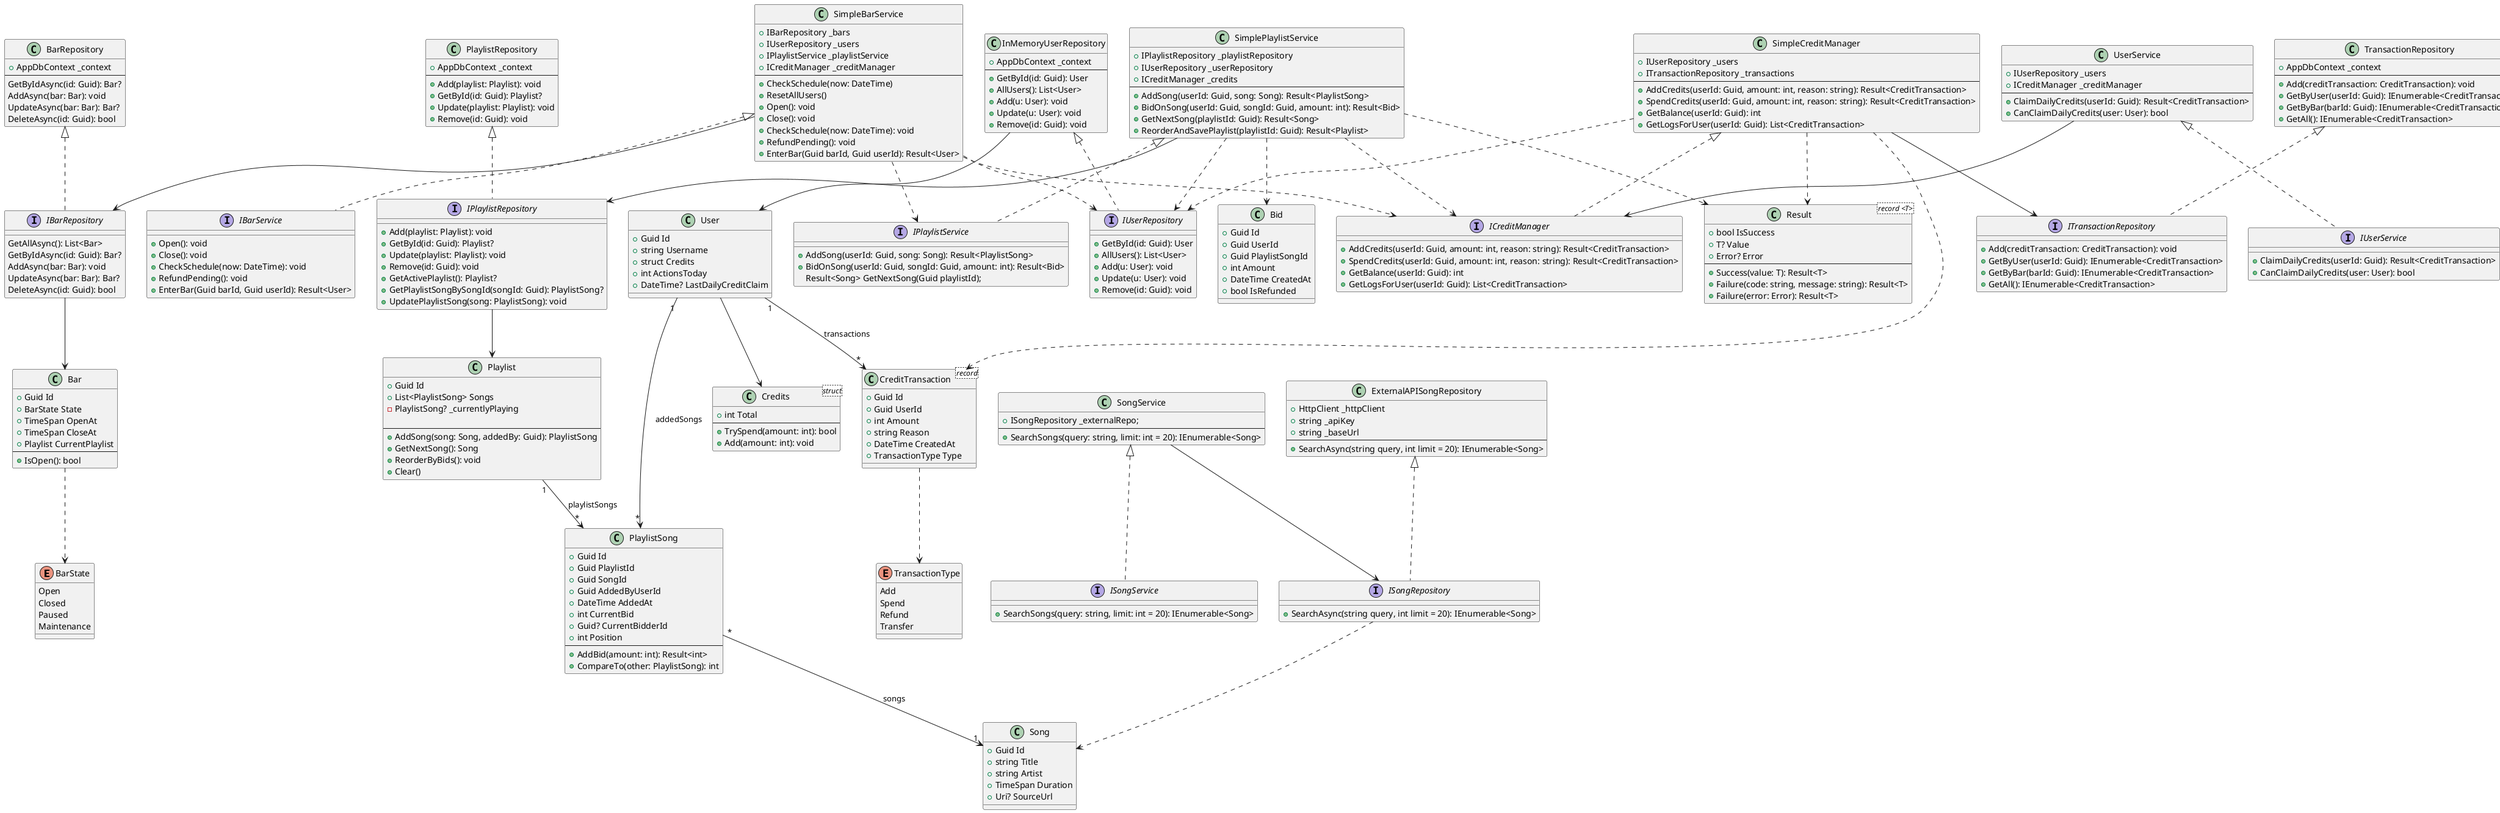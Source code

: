 @startuml Bar_Playlist_Credit_Economy_Simplified

' ===== ENUMS =====
enum BarState {
    Open
    Closed
    Paused
    Maintenance
}

enum TransactionType {
    Add
    Spend
    Refund
    Transfer
}

' ===== INTERFACES =====
interface IBarRepository {
    GetAllAsync(): List<Bar>
    GetByIdAsync(id: Guid): Bar?
    AddAsync(bar: Bar): void
    UpdateAsync(bar: Bar): Bar?
    DeleteAsync(id: Guid): bool
}
interface IUserRepository {
    +GetById(id: Guid): User
    +AllUsers(): List<User>
    +Add(u: User): void
    +Update(u: User): void
    +Remove(id: Guid): void
}

interface ITransactionRepository {
    +Add(creditTransaction: CreditTransaction): void
    +GetByUser(userId: Guid): IEnumerable<CreditTransaction>
    +GetByBar(barId: Guid): IEnumerable<CreditTransaction>
    +GetAll(): IEnumerable<CreditTransaction>
}

interface IPlaylistRepository {
    +Add(playlist: Playlist): void
    +GetById(id: Guid): Playlist? 
    +Update(playlist: Playlist): void
    +Remove(id: Guid): void
    +GetActivePlaylist(): Playlist?
    +GetPlaylistSongBySongId(songId: Guid): PlaylistSong?
    +UpdatePlaylistSong(song: PlaylistSong): void
}

interface ISongRepository {
    +SearchAsync(string query, int limit = 20): IEnumerable<Song>
}

interface ICreditManager {
    +AddCredits(userId: Guid, amount: int, reason: string): Result<CreditTransaction>
    +SpendCredits(userId: Guid, amount: int, reason: string): Result<CreditTransaction>
    +GetBalance(userId: Guid): int
    +GetLogsForUser(userId: Guid): List<CreditTransaction>
}

interface IPlaylistService {
    +AddSong(userId: Guid, song: Song): Result<PlaylistSong>
    +BidOnSong(userId: Guid, songId: Guid, amount: int): Result<Bid>
        Result<Song> GetNextSong(Guid playlistId);
}

interface IBarService {
    +Open(): void
    +Close(): void
    +CheckSchedule(now: DateTime): void
    +RefundPending(): void
    +EnterBar(Guid barId, Guid userId): Result<User>
}

interface ISongService {
    +SearchSongs(query: string, limit: int = 20): IEnumerable<Song>
}

interface IUserService {
    +ClaimDailyCredits(userId: Guid): Result<CreditTransaction>
    +CanClaimDailyCredits(user: User): bool
}

' ===== CLASSES =====
class User {
    +Guid Id
    +string Username
    +struct Credits
    +int ActionsToday
    +DateTime? LastDailyCreditClaim
}

class CreditTransaction<record> {
    +Guid Id
    +Guid UserId
    +int Amount
    +string Reason
    +DateTime CreatedAt
    +TransactionType Type
}

class Song {
    +Guid Id
    +string Title
    +string Artist
    +TimeSpan Duration
    +Uri? SourceUrl
}

class PlaylistSong {
    +Guid Id
    +Guid PlaylistId
    +Guid SongId
    +Guid AddedByUserId
    +DateTime AddedAt
    +int CurrentBid
    +Guid? CurrentBidderId
    +int Position
    --
    +AddBid(amount: int): Result<int>
    +CompareTo(other: PlaylistSong): int
}

class Playlist {
    +Guid Id
    +List<PlaylistSong> Songs
    -PlaylistSong? _currentlyPlaying

    --
    +AddSong(song: Song, addedBy: Guid): PlaylistSong
    +GetNextSong(): Song
    +ReorderByBids(): void
    +Clear()
}

class Bid {
    +Guid Id
    +Guid UserId
    +Guid PlaylistSongId
    +int Amount
    +DateTime CreatedAt
    +bool IsRefunded
}

class Bar {
    +Guid Id
    +BarState State
    +TimeSpan OpenAt
    +TimeSpan CloseAt
    +Playlist CurrentPlaylist
    --
    +IsOpen(): bool
}

class Credits<struct> {
    +int Total
    --
    +TrySpend(amount: int): bool
    +Add(amount: int): void
}

class Result<record <T>> {
    +bool IsSuccess
    +T? Value
    +Error? Error
    --
    +Success(value: T): Result<T>
    +Failure(code: string, message: string): Result<T>
    +Failure(error: Error): Result<T>
}

' ===== IMPLEMENTATIONS =====
class InMemoryUserRepository {
    +AppDbContext _context
    --
    +GetById(id: Guid): User
    +AllUsers(): List<User>
    +Add(u: User): void
    +Update(u: User): void
    +Remove(id: Guid): void
}
class BarRepository {
    +AppDbContext _context
    --
    GetByIdAsync(id: Guid): Bar?
    AddAsync(bar: Bar): void
    UpdateAsync(bar: Bar): Bar?
    DeleteAsync(id: Guid): bool
}

class TransactionRepository {
    +AppDbContext _context
    --
    +Add(creditTransaction: CreditTransaction): void
    +GetByUser(userId: Guid): IEnumerable<CreditTransaction>
    +GetByBar(barId: Guid): IEnumerable<CreditTransaction>
    +GetAll(): IEnumerable<CreditTransaction>
}

class PlaylistRepository {
    +AppDbContext _context
    --
    +Add(playlist: Playlist): void
    +GetById(id: Guid): Playlist?
    +Update(playlist: Playlist): void
    +Remove(id: Guid): void
}

class ExternalAPISongRepository {
    ' For API calls:
    + HttpClient _httpClient
    ' Optional API key or token
    + string _apiKey
    ' API base URL
    + string _baseUrl
    --
    +SearchAsync(string query, int limit = 20): IEnumerable<Song>
}

class SimpleCreditManager {
    +IUserRepository _users
    +ITransactionRepository _transactions
    --
    +AddCredits(userId: Guid, amount: int, reason: string): Result<CreditTransaction>
    +SpendCredits(userId: Guid, amount: int, reason: string): Result<CreditTransaction>
    +GetBalance(userId: Guid): int
    +GetLogsForUser(userId: Guid): List<CreditTransaction>
}

class SimplePlaylistService {
    +IPlaylistRepository _playlistRepository
    +IUserRepository _userRepository
    +ICreditManager _credits
    --
    +AddSong(userId: Guid, song: Song): Result<PlaylistSong>
    +BidOnSong(userId: Guid, songId: Guid, amount: int): Result<Bid>
     +GetNextSong(playlistId: Guid): Result<Song>
    +ReorderAndSavePlaylist(playlistId: Guid): Result<Playlist>
}

class SimpleBarService {
    +IBarRepository _bars
    +IUserRepository _users
    +IPlaylistService _playlistService
    +ICreditManager _creditManager
    --
    +CheckSchedule(now: DateTime)
    +ResetAllUsers()
    +Open(): void
    +Close(): void
    +CheckSchedule(now: DateTime): void
    +RefundPending(): void
    +EnterBar(Guid barId, Guid userId): Result<User>
}

class SongService {
    +ISongRepository _externalRepo;
    --
    +SearchSongs(query: string, limit: int = 20): IEnumerable<Song>
}

class UserService {
    +IUserRepository _users
    +ICreditManager _creditManager
    --
    +ClaimDailyCredits(userId: Guid): Result<CreditTransaction>
    +CanClaimDailyCredits(user: User): bool
}

' ===== RELATIONSHIPS =====
User "1" --> "*" CreditTransaction : transactions
User "1" --> "*" PlaylistSong : addedSongs
Playlist "1" --> "*" PlaylistSong : playlistSongs
PlaylistSong "*" --> "1" Song : songs

'===== INTERFACE IMPLEMENTATIONS (concrete candidates) =====
SimpleBarService <|.. IBarService
BarRepository <|.. IBarRepository
SimpleCreditManager <|.. ICreditManager
SimplePlaylistService <|.. IPlaylistService
InMemoryUserRepository <|.. IUserRepository
TransactionRepository <|.. ITransactionRepository
PlaylistRepository <|.. IPlaylistRepository
ExternalAPISongRepository <|.. ISongRepository
SongService <|.. ISongService
UserService <|.. IUserService

' ===== USAGE DEPENDENCIES =====
IBarRepository --> Bar
SimpleBarService --> IBarRepository
SimplePlaylistService --> IPlaylistRepository
InMemoryUserRepository --> User
User --> Credits
SimpleCreditManager --> ITransactionRepository
IPlaylistRepository --> Playlist
SongService --> ISongRepository
UserService --> ICreditManager

' ===== WEAKER DEPENDENCIES =====
SimpleCreditManager ..> IUserRepository
SimpleCreditManager ..> Result
SimpleCreditManager ..> CreditTransaction

SimplePlaylistService ..> ICreditManager
SimplePlaylistService ..> IUserRepository
SimplePlaylistService ..> Result
SimplePlaylistService ..> Bid

SimpleBarService ..> IPlaylistService
SimpleBarService ..> ICreditManager
SimpleBarService ..> IUserRepository

CreditTransaction ..> TransactionType
Bar ..> BarState

ISongRepository ..> Song

@enduml
